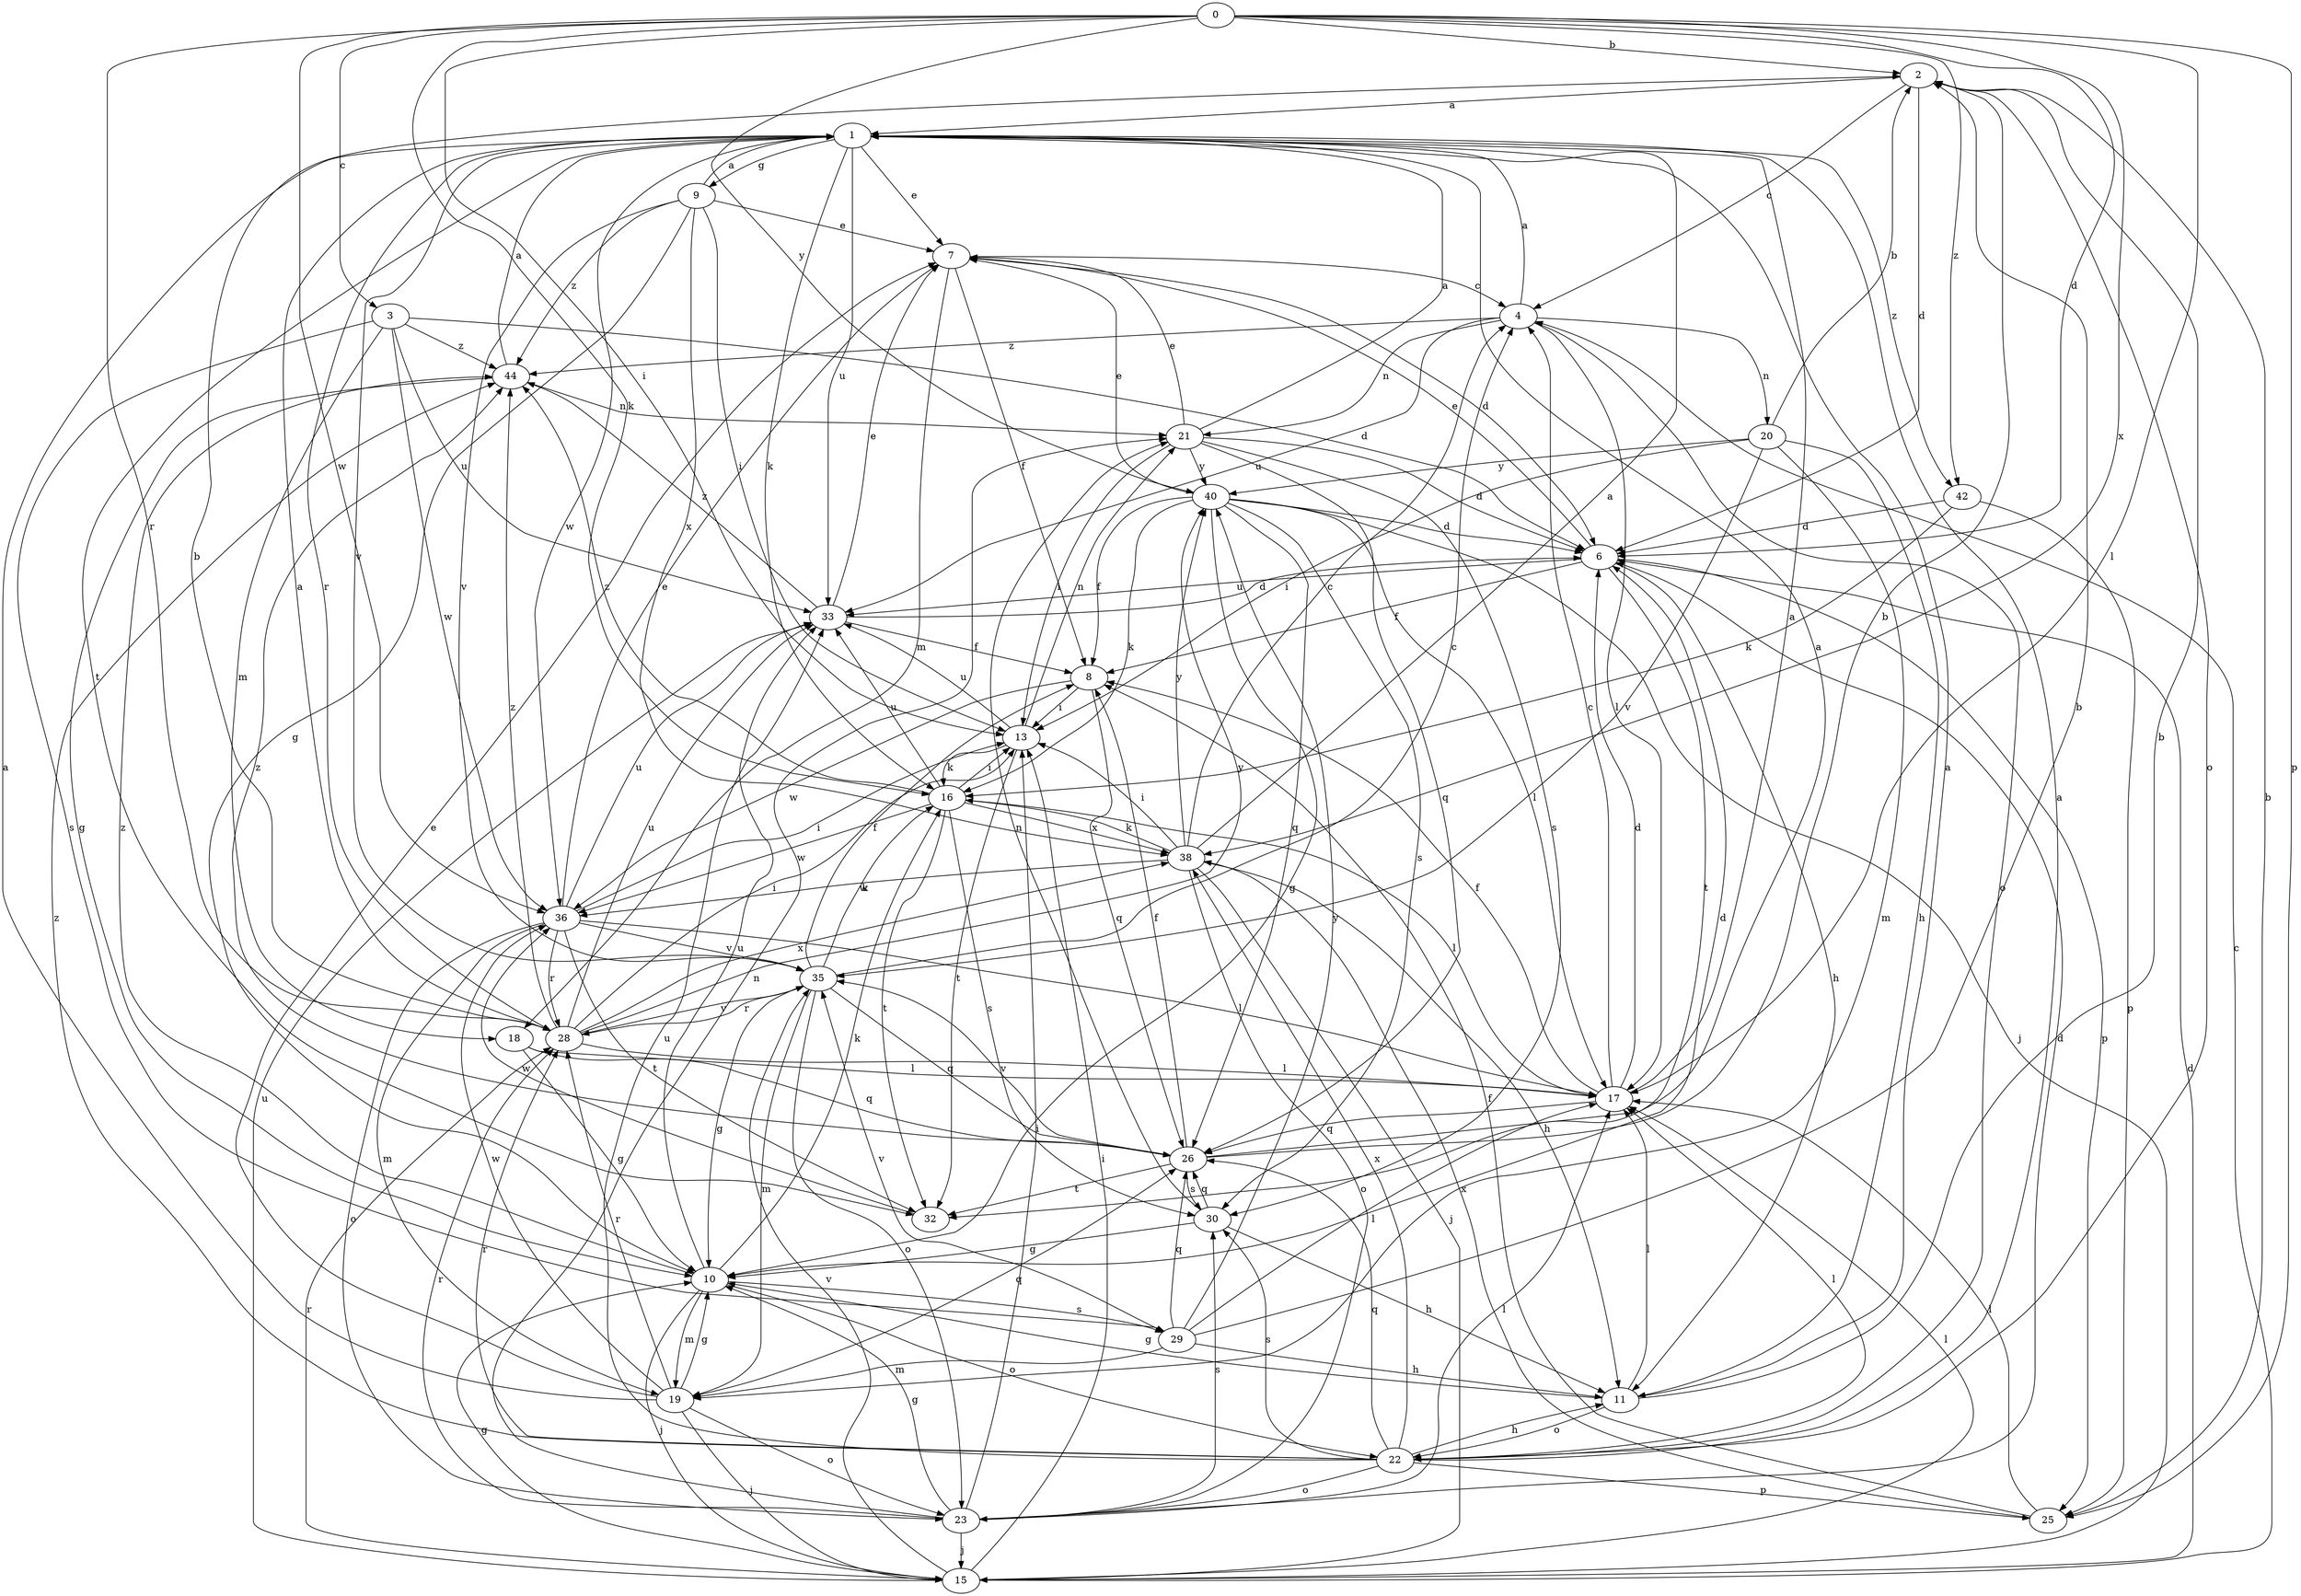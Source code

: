 strict digraph  {
0;
1;
2;
3;
4;
6;
7;
8;
9;
10;
11;
13;
15;
16;
17;
18;
19;
20;
21;
22;
23;
25;
26;
28;
29;
30;
32;
33;
35;
36;
38;
40;
42;
44;
0 -> 2  [label=b];
0 -> 3  [label=c];
0 -> 6  [label=d];
0 -> 13  [label=i];
0 -> 16  [label=k];
0 -> 17  [label=l];
0 -> 25  [label=p];
0 -> 28  [label=r];
0 -> 36  [label=w];
0 -> 38  [label=x];
0 -> 40  [label=y];
0 -> 42  [label=z];
1 -> 7  [label=e];
1 -> 9  [label=g];
1 -> 16  [label=k];
1 -> 28  [label=r];
1 -> 32  [label=t];
1 -> 33  [label=u];
1 -> 35  [label=v];
1 -> 36  [label=w];
1 -> 42  [label=z];
2 -> 1  [label=a];
2 -> 4  [label=c];
2 -> 6  [label=d];
2 -> 22  [label=o];
3 -> 6  [label=d];
3 -> 18  [label=m];
3 -> 29  [label=s];
3 -> 33  [label=u];
3 -> 36  [label=w];
3 -> 44  [label=z];
4 -> 1  [label=a];
4 -> 17  [label=l];
4 -> 20  [label=n];
4 -> 21  [label=n];
4 -> 22  [label=o];
4 -> 33  [label=u];
4 -> 44  [label=z];
6 -> 7  [label=e];
6 -> 8  [label=f];
6 -> 11  [label=h];
6 -> 25  [label=p];
6 -> 32  [label=t];
6 -> 33  [label=u];
7 -> 4  [label=c];
7 -> 6  [label=d];
7 -> 8  [label=f];
7 -> 18  [label=m];
8 -> 13  [label=i];
8 -> 26  [label=q];
8 -> 36  [label=w];
9 -> 1  [label=a];
9 -> 7  [label=e];
9 -> 10  [label=g];
9 -> 13  [label=i];
9 -> 35  [label=v];
9 -> 38  [label=x];
9 -> 44  [label=z];
10 -> 6  [label=d];
10 -> 15  [label=j];
10 -> 16  [label=k];
10 -> 19  [label=m];
10 -> 22  [label=o];
10 -> 29  [label=s];
10 -> 33  [label=u];
10 -> 44  [label=z];
11 -> 1  [label=a];
11 -> 2  [label=b];
11 -> 10  [label=g];
11 -> 17  [label=l];
11 -> 22  [label=o];
13 -> 16  [label=k];
13 -> 21  [label=n];
13 -> 32  [label=t];
13 -> 33  [label=u];
15 -> 4  [label=c];
15 -> 6  [label=d];
15 -> 10  [label=g];
15 -> 13  [label=i];
15 -> 17  [label=l];
15 -> 28  [label=r];
15 -> 33  [label=u];
15 -> 35  [label=v];
16 -> 13  [label=i];
16 -> 17  [label=l];
16 -> 30  [label=s];
16 -> 32  [label=t];
16 -> 33  [label=u];
16 -> 36  [label=w];
16 -> 38  [label=x];
16 -> 44  [label=z];
17 -> 1  [label=a];
17 -> 4  [label=c];
17 -> 6  [label=d];
17 -> 8  [label=f];
17 -> 26  [label=q];
18 -> 10  [label=g];
18 -> 17  [label=l];
18 -> 26  [label=q];
19 -> 1  [label=a];
19 -> 7  [label=e];
19 -> 10  [label=g];
19 -> 15  [label=j];
19 -> 23  [label=o];
19 -> 26  [label=q];
19 -> 28  [label=r];
19 -> 36  [label=w];
20 -> 2  [label=b];
20 -> 11  [label=h];
20 -> 13  [label=i];
20 -> 19  [label=m];
20 -> 35  [label=v];
20 -> 40  [label=y];
21 -> 1  [label=a];
21 -> 6  [label=d];
21 -> 7  [label=e];
21 -> 13  [label=i];
21 -> 26  [label=q];
21 -> 30  [label=s];
21 -> 40  [label=y];
22 -> 1  [label=a];
22 -> 11  [label=h];
22 -> 17  [label=l];
22 -> 23  [label=o];
22 -> 25  [label=p];
22 -> 26  [label=q];
22 -> 28  [label=r];
22 -> 30  [label=s];
22 -> 33  [label=u];
22 -> 38  [label=x];
22 -> 44  [label=z];
23 -> 6  [label=d];
23 -> 10  [label=g];
23 -> 13  [label=i];
23 -> 15  [label=j];
23 -> 17  [label=l];
23 -> 21  [label=n];
23 -> 28  [label=r];
23 -> 30  [label=s];
25 -> 2  [label=b];
25 -> 8  [label=f];
25 -> 17  [label=l];
25 -> 38  [label=x];
26 -> 1  [label=a];
26 -> 2  [label=b];
26 -> 8  [label=f];
26 -> 30  [label=s];
26 -> 32  [label=t];
26 -> 35  [label=v];
26 -> 44  [label=z];
28 -> 1  [label=a];
28 -> 2  [label=b];
28 -> 13  [label=i];
28 -> 17  [label=l];
28 -> 33  [label=u];
28 -> 35  [label=v];
28 -> 38  [label=x];
28 -> 40  [label=y];
28 -> 44  [label=z];
29 -> 2  [label=b];
29 -> 11  [label=h];
29 -> 17  [label=l];
29 -> 19  [label=m];
29 -> 26  [label=q];
29 -> 35  [label=v];
29 -> 40  [label=y];
30 -> 10  [label=g];
30 -> 11  [label=h];
30 -> 21  [label=n];
30 -> 26  [label=q];
32 -> 36  [label=w];
33 -> 6  [label=d];
33 -> 7  [label=e];
33 -> 8  [label=f];
33 -> 44  [label=z];
35 -> 4  [label=c];
35 -> 8  [label=f];
35 -> 10  [label=g];
35 -> 16  [label=k];
35 -> 19  [label=m];
35 -> 23  [label=o];
35 -> 26  [label=q];
35 -> 28  [label=r];
36 -> 7  [label=e];
36 -> 13  [label=i];
36 -> 17  [label=l];
36 -> 19  [label=m];
36 -> 23  [label=o];
36 -> 28  [label=r];
36 -> 32  [label=t];
36 -> 33  [label=u];
36 -> 35  [label=v];
38 -> 1  [label=a];
38 -> 4  [label=c];
38 -> 11  [label=h];
38 -> 13  [label=i];
38 -> 15  [label=j];
38 -> 16  [label=k];
38 -> 23  [label=o];
38 -> 36  [label=w];
38 -> 40  [label=y];
40 -> 6  [label=d];
40 -> 7  [label=e];
40 -> 8  [label=f];
40 -> 10  [label=g];
40 -> 15  [label=j];
40 -> 16  [label=k];
40 -> 17  [label=l];
40 -> 26  [label=q];
40 -> 30  [label=s];
42 -> 6  [label=d];
42 -> 16  [label=k];
42 -> 25  [label=p];
44 -> 1  [label=a];
44 -> 10  [label=g];
44 -> 21  [label=n];
}

